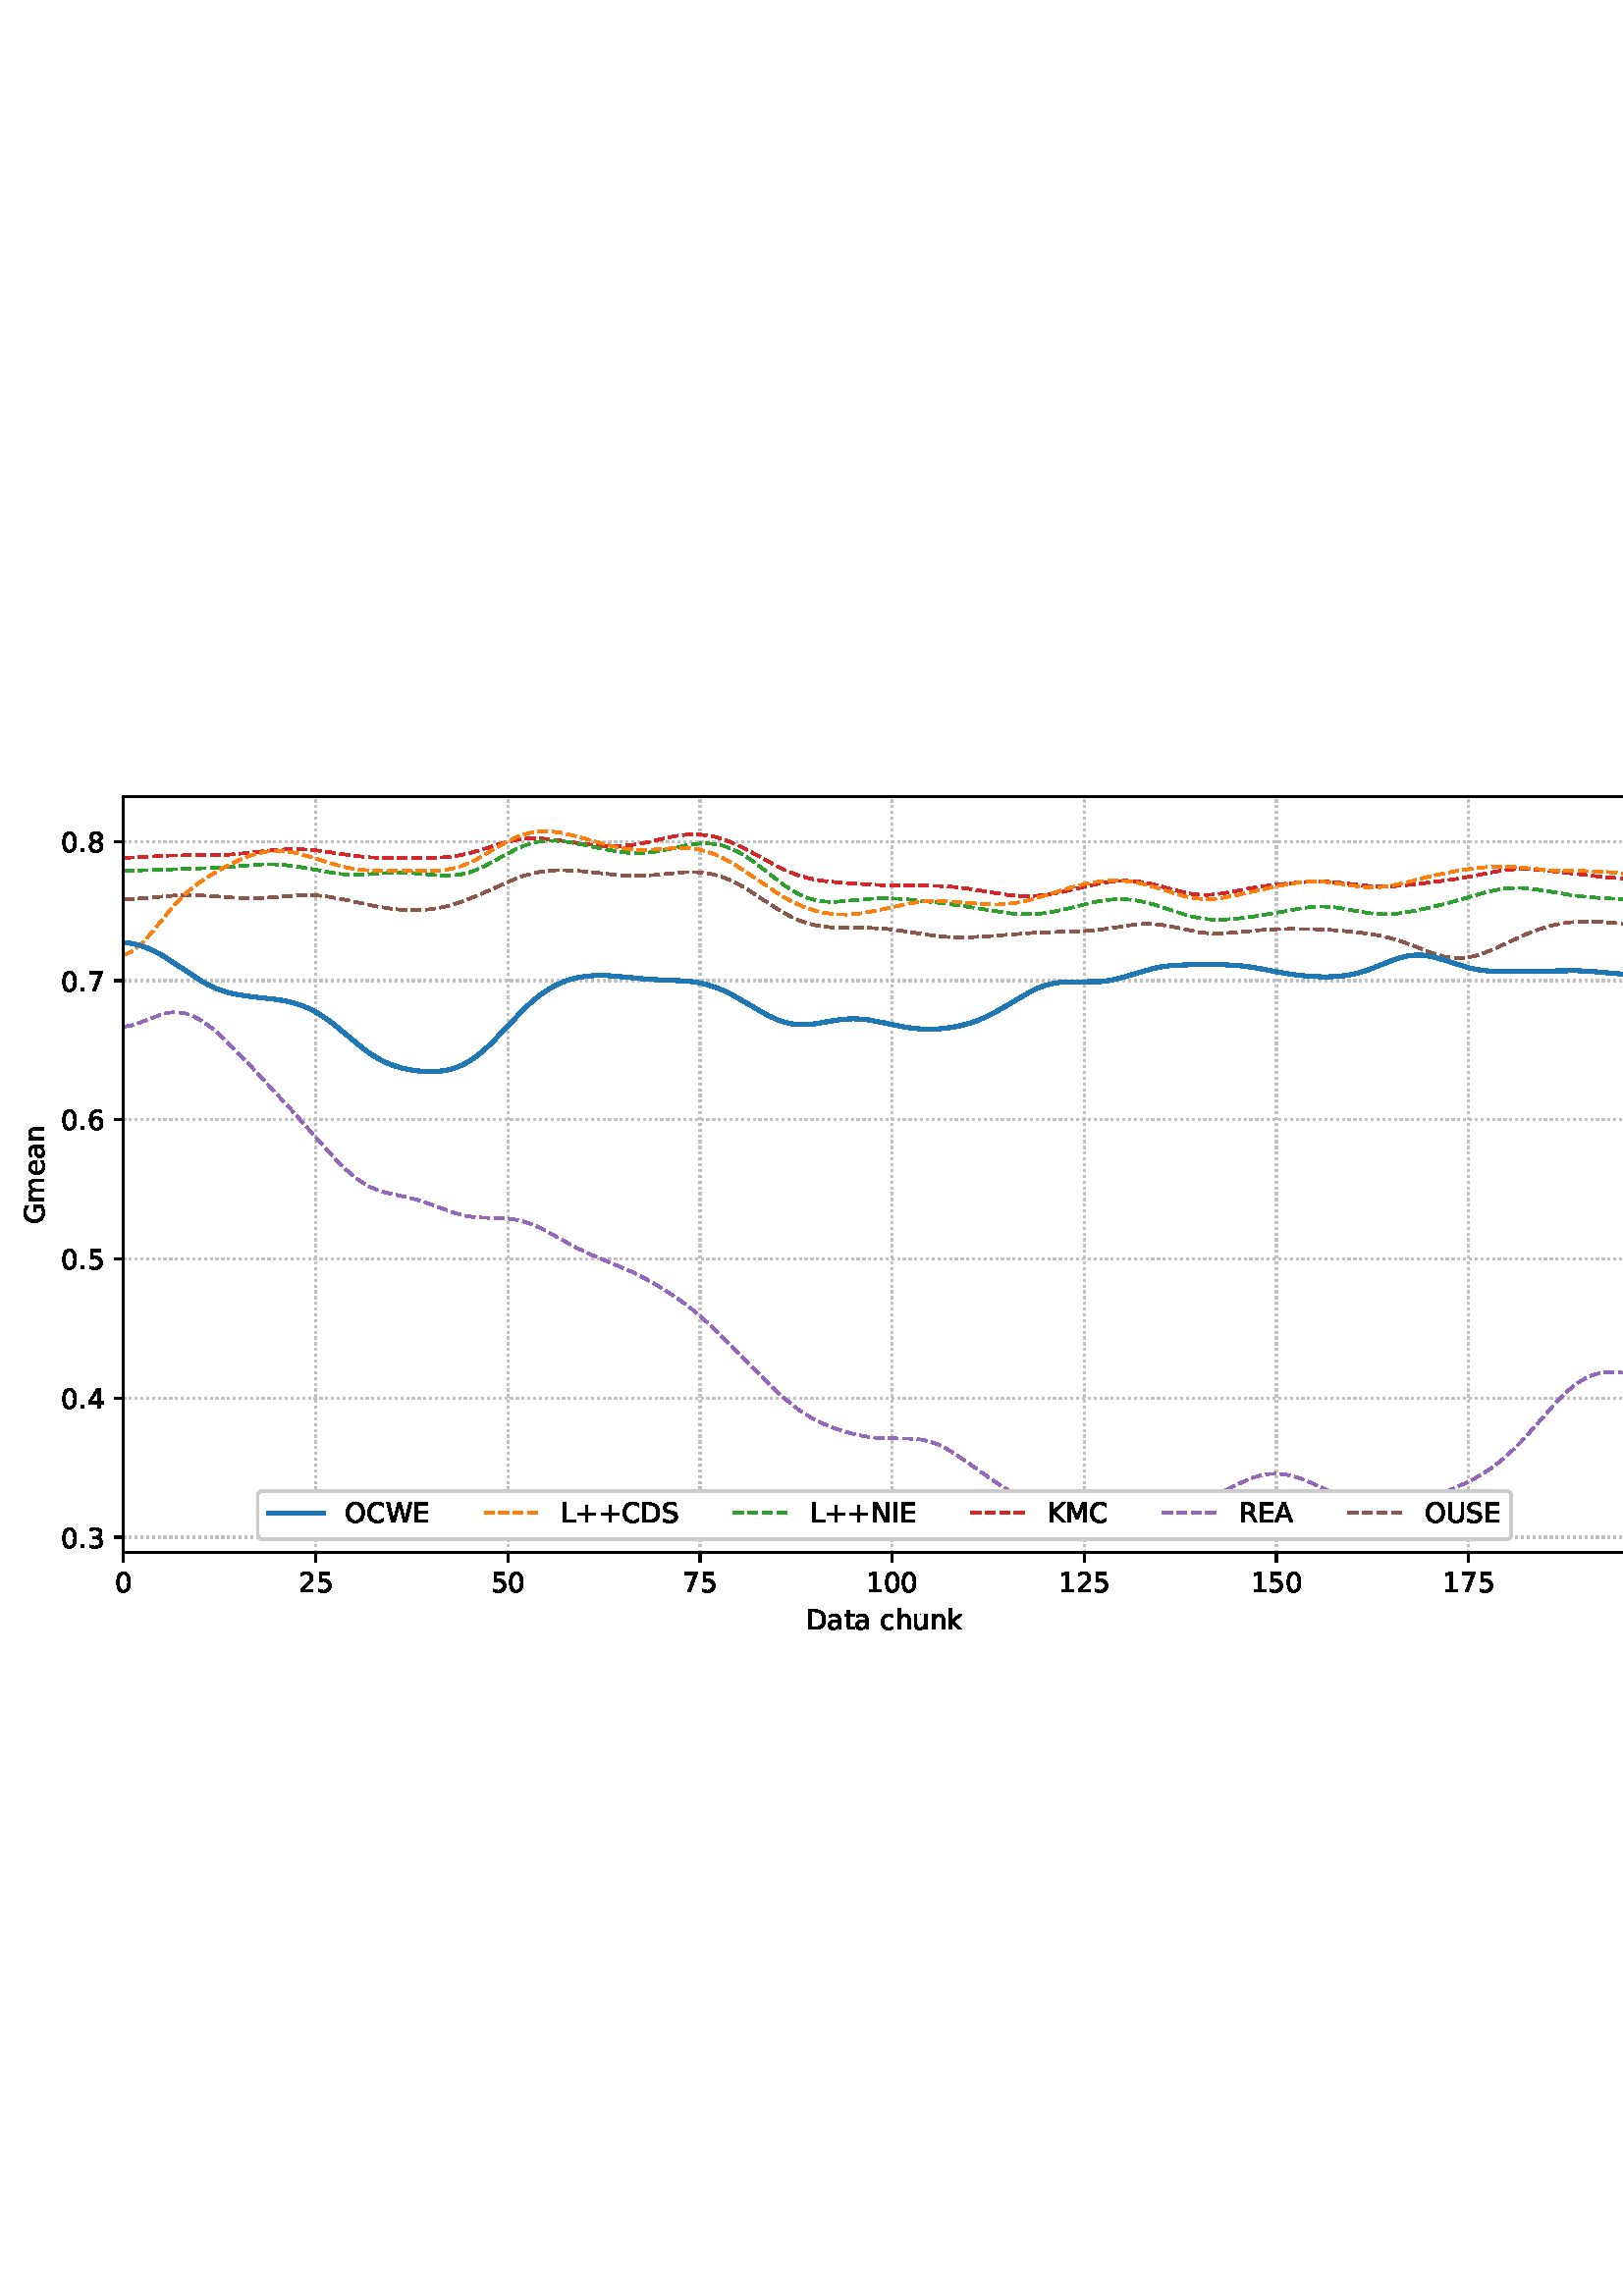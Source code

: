 %!PS-Adobe-3.0 EPSF-3.0
%%Orientation: portrait
%%BoundingBox: 1.511 235.028 610.489 556.972
%%EndComments
%%BeginProlog
/mpldict 8 dict def
mpldict begin
/m { moveto } bind def
/l { lineto } bind def
/r { rlineto } bind def
/c { curveto } bind def
/cl { closepath } bind def
/box {
m
1 index 0 r
0 exch r
neg 0 r
cl
} bind def
/clipbox {
box
clip
newpath
} bind def
%!PS-Adobe-3.0 Resource-Font
%%Copyright: Copyright (c) 2003 by Bitstream, Inc. All Rights Reserved. Copyright (c) 2006 by Tavmjong Bah. All Rights Reserved. DejaVu changes are in public domain 
25 dict begin
/_d{bind def}bind def
/_m{moveto}_d
/_l{lineto}_d
/_cl{closepath eofill}_d
/_c{curveto}_d
/_sc{7 -1 roll{setcachedevice}{pop pop pop pop pop pop}ifelse}_d
/_e{exec}_d
/FontName /DejaVuSans def
/PaintType 0 def
/FontMatrix[.001 0 0 .001 0 0]def
/FontBBox[-1021 -463 1793 1232]def
/FontType 3 def
/Encoding [ /space /plus /period /zero /one /two /three /four /five /six /seven /eight /A /C /D /E /G /I /K /L /M /N /O /R /S /U /W /a /c /e /h /k /m /n /t /u ] def
/FontInfo 10 dict dup begin
/FamilyName (DejaVu Sans) def
/FullName (DejaVu Sans) def
/Notice (Copyright (c) 2003 by Bitstream, Inc. All Rights Reserved. Copyright (c) 2006 by Tavmjong Bah. All Rights Reserved. DejaVu changes are in public domain ) def
/Weight (Book) def
/Version (Version 2.35) def
/ItalicAngle 0.0 def
/isFixedPitch false def
/UnderlinePosition -130 def
/UnderlineThickness 90 def
end readonly def
/CharStrings 37 dict dup begin
/.notdef 0 def
/space{318 0 0 0 0 0 _sc
}_d
/plus{838 0 106 0 732 627 _sc
460 627 _m
460 355 _l
732 355 _l
732 272 _l
460 272 _l
460 0 _l
378 0 _l
378 272 _l
106 272 _l
106 355 _l
378 355 _l
378 627 _l
460 627 _l
_cl}_d
/period{318 0 107 0 210 124 _sc
107 124 _m
210 124 _l
210 0 _l
107 0 _l
107 124 _l
_cl}_d
/zero{636 0 66 -13 570 742 _sc
318 664 _m
267 664 229 639 203 589 _c
177 539 165 464 165 364 _c
165 264 177 189 203 139 _c
229 89 267 64 318 64 _c
369 64 407 89 433 139 _c
458 189 471 264 471 364 _c
471 464 458 539 433 589 _c
407 639 369 664 318 664 _c
318 742 _m
399 742 461 709 505 645 _c
548 580 570 486 570 364 _c
570 241 548 147 505 83 _c
461 19 399 -13 318 -13 _c
236 -13 173 19 130 83 _c
87 147 66 241 66 364 _c
66 486 87 580 130 645 _c
173 709 236 742 318 742 _c
_cl}_d
/one{636 0 110 0 544 729 _sc
124 83 _m
285 83 _l
285 639 _l
110 604 _l
110 694 _l
284 729 _l
383 729 _l
383 83 _l
544 83 _l
544 0 _l
124 0 _l
124 83 _l
_cl}_d
/two{{636 0 73 0 536 742 _sc
192 83 _m
536 83 _l
536 0 _l
73 0 _l
73 83 _l
110 121 161 173 226 239 _c
290 304 331 346 348 365 _c
380 400 402 430 414 455 _c
426 479 433 504 433 528 _c
433 566 419 598 392 622 _c
365 646 330 659 286 659 _c
255 659 222 653 188 643 _c
154 632 117 616 78 594 _c
78 694 _l
118 710 155 722 189 730 _c
223 738 255 742 284 742 _c
}_e{359 742 419 723 464 685 _c
509 647 532 597 532 534 _c
532 504 526 475 515 449 _c
504 422 484 390 454 354 _c
446 344 420 317 376 272 _c
332 227 271 164 192 83 _c
_cl}_e}_d
/three{{636 0 76 -13 556 742 _sc
406 393 _m
453 383 490 362 516 330 _c
542 298 556 258 556 212 _c
556 140 531 84 482 45 _c
432 6 362 -13 271 -13 _c
240 -13 208 -10 176 -4 _c
144 1 110 10 76 22 _c
76 117 _l
103 101 133 89 166 81 _c
198 73 232 69 268 69 _c
330 69 377 81 409 105 _c
441 129 458 165 458 212 _c
458 254 443 288 413 312 _c
383 336 341 349 287 349 _c
}_e{202 349 _l
202 430 _l
291 430 _l
339 430 376 439 402 459 _c
428 478 441 506 441 543 _c
441 580 427 609 401 629 _c
374 649 336 659 287 659 _c
260 659 231 656 200 650 _c
169 644 135 635 98 623 _c
98 711 _l
135 721 170 729 203 734 _c
235 739 266 742 296 742 _c
370 742 429 725 473 691 _c
517 657 539 611 539 553 _c
539 513 527 479 504 451 _c
481 423 448 403 406 393 _c
_cl}_e}_d
/four{636 0 49 0 580 729 _sc
378 643 _m
129 254 _l
378 254 _l
378 643 _l
352 729 _m
476 729 _l
476 254 _l
580 254 _l
580 172 _l
476 172 _l
476 0 _l
378 0 _l
378 172 _l
49 172 _l
49 267 _l
352 729 _l
_cl}_d
/five{{636 0 77 -13 549 729 _sc
108 729 _m
495 729 _l
495 646 _l
198 646 _l
198 467 _l
212 472 227 476 241 478 _c
255 480 270 482 284 482 _c
365 482 429 459 477 415 _c
525 370 549 310 549 234 _c
549 155 524 94 475 51 _c
426 8 357 -13 269 -13 _c
238 -13 207 -10 175 -6 _c
143 -1 111 6 77 17 _c
77 116 _l
106 100 136 88 168 80 _c
199 72 232 69 267 69 _c
}_e{323 69 368 83 401 113 _c
433 143 450 183 450 234 _c
450 284 433 324 401 354 _c
368 384 323 399 267 399 _c
241 399 214 396 188 390 _c
162 384 135 375 108 363 _c
108 729 _l
_cl}_e}_d
/six{{636 0 70 -13 573 742 _sc
330 404 _m
286 404 251 388 225 358 _c
199 328 186 286 186 234 _c
186 181 199 139 225 109 _c
251 79 286 64 330 64 _c
374 64 409 79 435 109 _c
461 139 474 181 474 234 _c
474 286 461 328 435 358 _c
409 388 374 404 330 404 _c
526 713 _m
526 623 _l
501 635 476 644 451 650 _c
425 656 400 659 376 659 _c
310 659 260 637 226 593 _c
}_e{192 549 172 482 168 394 _c
187 422 211 444 240 459 _c
269 474 301 482 336 482 _c
409 482 467 459 509 415 _c
551 371 573 310 573 234 _c
573 159 550 99 506 54 _c
462 9 403 -13 330 -13 _c
246 -13 181 19 137 83 _c
92 147 70 241 70 364 _c
70 479 97 571 152 639 _c
206 707 280 742 372 742 _c
396 742 421 739 447 735 _c
472 730 498 723 526 713 _c
_cl}_e}_d
/seven{636 0 82 0 551 729 _sc
82 729 _m
551 729 _l
551 687 _l
286 0 _l
183 0 _l
432 646 _l
82 646 _l
82 729 _l
_cl}_d
/eight{{636 0 68 -13 568 742 _sc
318 346 _m
271 346 234 333 207 308 _c
180 283 167 249 167 205 _c
167 161 180 126 207 101 _c
234 76 271 64 318 64 _c
364 64 401 76 428 102 _c
455 127 469 161 469 205 _c
469 249 455 283 429 308 _c
402 333 365 346 318 346 _c
219 388 _m
177 398 144 418 120 447 _c
96 476 85 511 85 553 _c
85 611 105 657 147 691 _c
188 725 245 742 318 742 _c
}_e{390 742 447 725 489 691 _c
530 657 551 611 551 553 _c
551 511 539 476 515 447 _c
491 418 459 398 417 388 _c
464 377 501 355 528 323 _c
554 291 568 251 568 205 _c
568 134 546 80 503 43 _c
459 5 398 -13 318 -13 _c
237 -13 175 5 132 43 _c
89 80 68 134 68 205 _c
68 251 81 291 108 323 _c
134 355 171 377 219 388 _c
183 544 _m
183 506 194 476 218 455 _c
}_e{242 434 275 424 318 424 _c
360 424 393 434 417 455 _c
441 476 453 506 453 544 _c
453 582 441 611 417 632 _c
393 653 360 664 318 664 _c
275 664 242 653 218 632 _c
194 611 183 582 183 544 _c
_cl}_e}_d
/A{684 0 8 0 676 729 _sc
342 632 _m
208 269 _l
476 269 _l
342 632 _l
286 729 _m
398 729 _l
676 0 _l
573 0 _l
507 187 _l
178 187 _l
112 0 _l
8 0 _l
286 729 _l
_cl}_d
/C{{698 0 56 -13 644 742 _sc
644 673 _m
644 569 _l
610 599 575 622 537 638 _c
499 653 460 661 418 661 _c
334 661 270 635 226 584 _c
182 533 160 460 160 364 _c
160 268 182 194 226 143 _c
270 92 334 67 418 67 _c
460 67 499 74 537 90 _c
575 105 610 128 644 159 _c
644 56 _l
609 32 572 15 534 4 _c
496 -7 455 -13 412 -13 _c
302 -13 215 20 151 87 _c
}_e{87 154 56 246 56 364 _c
56 481 87 573 151 641 _c
215 708 302 742 412 742 _c
456 742 497 736 535 725 _c
573 713 610 696 644 673 _c
_cl}_e}_d
/D{770 0 98 0 711 729 _sc
197 648 _m
197 81 _l
316 81 _l
416 81 490 103 537 149 _c
583 195 607 267 607 365 _c
607 463 583 534 537 580 _c
490 625 416 648 316 648 _c
197 648 _l
98 729 _m
301 729 _l
442 729 546 699 612 641 _c
678 582 711 490 711 365 _c
711 239 677 147 611 88 _c
545 29 441 0 301 0 _c
98 0 _l
98 729 _l
_cl}_d
/E{632 0 98 0 568 729 _sc
98 729 _m
559 729 _l
559 646 _l
197 646 _l
197 430 _l
544 430 _l
544 347 _l
197 347 _l
197 83 _l
568 83 _l
568 0 _l
98 0 _l
98 729 _l
_cl}_d
/G{{775 0 56 -13 693 742 _sc
595 104 _m
595 300 _l
434 300 _l
434 381 _l
693 381 _l
693 68 _l
655 40 613 20 567 7 _c
521 -6 472 -13 420 -13 _c
306 -13 216 20 152 86 _c
88 152 56 245 56 364 _c
56 482 88 575 152 642 _c
216 708 306 742 420 742 _c
467 742 512 736 555 724 _c
598 712 638 695 674 673 _c
674 568 _l
637 598 598 621 557 637 _c
516 653 473 661 428 661 _c
}_e{338 661 271 636 227 586 _c
182 536 160 462 160 364 _c
160 265 182 191 227 141 _c
271 91 338 67 428 67 _c
462 67 493 70 521 76 _c
549 82 573 91 595 104 _c
_cl}_e}_d
/I{295 0 98 0 197 729 _sc
98 729 _m
197 729 _l
197 0 _l
98 0 _l
98 729 _l
_cl}_d
/K{656 0 98 0 677 729 _sc
98 729 _m
197 729 _l
197 421 _l
524 729 _l
651 729 _l
289 389 _l
677 0 _l
547 0 _l
197 351 _l
197 0 _l
98 0 _l
98 729 _l
_cl}_d
/L{557 0 98 0 552 729 _sc
98 729 _m
197 729 _l
197 83 _l
552 83 _l
552 0 _l
98 0 _l
98 729 _l
_cl}_d
/M{863 0 98 0 765 729 _sc
98 729 _m
245 729 _l
431 233 _l
618 729 _l
765 729 _l
765 0 _l
669 0 _l
669 640 _l
481 140 _l
382 140 _l
194 640 _l
194 0 _l
98 0 _l
98 729 _l
_cl}_d
/N{748 0 98 0 650 729 _sc
98 729 _m
231 729 _l
554 119 _l
554 729 _l
650 729 _l
650 0 _l
517 0 _l
194 610 _l
194 0 _l
98 0 _l
98 729 _l
_cl}_d
/O{787 0 56 -13 731 742 _sc
394 662 _m
322 662 265 635 223 582 _c
181 528 160 456 160 364 _c
160 272 181 199 223 146 _c
265 92 322 66 394 66 _c
465 66 522 92 564 146 _c
606 199 627 272 627 364 _c
627 456 606 528 564 582 _c
522 635 465 662 394 662 _c
394 742 _m
496 742 577 707 639 639 _c
700 571 731 479 731 364 _c
731 248 700 157 639 89 _c
577 21 496 -13 394 -13 _c
291 -13 209 21 148 89 _c
86 157 56 248 56 364 _c
56 479 86 571 148 639 _c
209 707 291 742 394 742 _c
_cl}_d
/R{{695 0 98 0 666 729 _sc
444 342 _m
465 334 486 319 506 296 _c
526 272 546 240 566 199 _c
666 0 _l
560 0 _l
467 187 _l
443 235 419 268 397 284 _c
374 300 343 308 304 308 _c
197 308 _l
197 0 _l
98 0 _l
98 729 _l
321 729 _l
404 729 466 711 507 677 _c
548 642 569 589 569 519 _c
569 473 558 434 537 404 _c
515 374 484 353 444 342 _c
197 648 _m
197 389 _l
321 389 _l
}_e{368 389 404 400 428 422 _c
452 444 465 476 465 519 _c
465 561 452 593 428 615 _c
404 637 368 648 321 648 _c
197 648 _l
_cl}_e}_d
/S{{635 0 66 -13 579 742 _sc
535 705 _m
535 609 _l
497 627 462 640 429 649 _c
395 657 363 662 333 662 _c
279 662 237 651 208 631 _c
179 610 165 580 165 542 _c
165 510 174 485 194 469 _c
213 452 250 439 304 429 _c
364 417 _l
437 403 491 378 526 343 _c
561 307 579 260 579 201 _c
579 130 555 77 508 41 _c
460 5 391 -13 300 -13 _c
265 -13 228 -9 189 -2 _c
}_e{150 5 110 16 69 32 _c
69 134 _l
109 111 148 94 186 83 _c
224 71 262 66 300 66 _c
356 66 399 77 430 99 _c
460 121 476 152 476 194 _c
476 230 465 258 443 278 _c
421 298 385 313 335 323 _c
275 335 _l
201 349 148 372 115 404 _c
82 435 66 478 66 534 _c
66 598 88 649 134 686 _c
179 723 242 742 322 742 _c
356 742 390 739 426 733 _c
461 727 497 717 535 705 _c
}_e{_cl}_e}_d
/U{732 0 87 -13 645 729 _sc
87 729 _m
186 729 _l
186 286 _l
186 208 200 151 228 117 _c
256 83 302 66 366 66 _c
429 66 475 83 503 117 _c
531 151 546 208 546 286 _c
546 729 _l
645 729 _l
645 274 _l
645 178 621 107 574 59 _c
527 11 458 -13 366 -13 _c
274 -13 204 11 157 59 _c
110 107 87 178 87 274 _c
87 729 _l
_cl}_d
/W{989 0 33 0 956 729 _sc
33 729 _m
133 729 _l
286 113 _l
439 729 _l
550 729 _l
703 113 _l
856 729 _l
956 729 _l
773 0 _l
649 0 _l
495 633 _l
340 0 _l
216 0 _l
33 729 _l
_cl}_d
/a{{613 0 60 -13 522 560 _sc
343 275 _m
270 275 220 266 192 250 _c
164 233 150 205 150 165 _c
150 133 160 107 181 89 _c
202 70 231 61 267 61 _c
317 61 357 78 387 114 _c
417 149 432 196 432 255 _c
432 275 _l
343 275 _l
522 312 _m
522 0 _l
432 0 _l
432 83 _l
411 49 385 25 355 10 _c
325 -5 287 -13 243 -13 _c
187 -13 142 2 109 33 _c
76 64 60 106 60 159 _c
}_e{60 220 80 266 122 298 _c
163 329 224 345 306 345 _c
432 345 _l
432 354 _l
432 395 418 427 391 450 _c
364 472 326 484 277 484 _c
245 484 215 480 185 472 _c
155 464 127 453 100 439 _c
100 522 _l
132 534 164 544 195 550 _c
226 556 256 560 286 560 _c
365 560 424 539 463 498 _c
502 457 522 395 522 312 _c
_cl}_e}_d
/c{{550 0 55 -13 488 560 _sc
488 526 _m
488 442 _l
462 456 437 466 411 473 _c
385 480 360 484 334 484 _c
276 484 230 465 198 428 _c
166 391 150 339 150 273 _c
150 206 166 154 198 117 _c
230 80 276 62 334 62 _c
360 62 385 65 411 72 _c
437 79 462 90 488 104 _c
488 21 _l
462 9 436 0 410 -5 _c
383 -10 354 -13 324 -13 _c
242 -13 176 12 128 64 _c
}_e{79 115 55 185 55 273 _c
55 362 79 432 128 483 _c
177 534 244 560 330 560 _c
358 560 385 557 411 551 _c
437 545 463 537 488 526 _c
_cl}_e}_d
/e{{615 0 55 -13 562 560 _sc
562 296 _m
562 252 _l
149 252 _l
153 190 171 142 205 110 _c
238 78 284 62 344 62 _c
378 62 412 66 444 74 _c
476 82 509 95 541 113 _c
541 28 _l
509 14 476 3 442 -3 _c
408 -9 373 -13 339 -13 _c
251 -13 182 12 131 62 _c
80 112 55 181 55 268 _c
55 357 79 428 127 481 _c
175 533 241 560 323 560 _c
397 560 455 536 498 489 _c
}_e{540 441 562 377 562 296 _c
472 322 _m
471 371 457 410 431 440 _c
404 469 368 484 324 484 _c
274 484 234 469 204 441 _c
174 413 156 373 152 322 _c
472 322 _l
_cl}_e}_d
/h{634 0 91 0 549 760 _sc
549 330 _m
549 0 _l
459 0 _l
459 327 _l
459 379 448 417 428 443 _c
408 469 378 482 338 482 _c
289 482 251 466 223 435 _c
195 404 181 362 181 309 _c
181 0 _l
91 0 _l
91 760 _l
181 760 _l
181 462 _l
202 494 227 519 257 535 _c
286 551 320 560 358 560 _c
420 560 468 540 500 501 _c
532 462 549 405 549 330 _c
_cl}_d
/k{579 0 91 0 576 760 _sc
91 760 _m
181 760 _l
181 311 _l
449 547 _l
564 547 _l
274 291 _l
576 0 _l
459 0 _l
181 267 _l
181 0 _l
91 0 _l
91 760 _l
_cl}_d
/m{{974 0 91 0 889 560 _sc
520 442 _m
542 482 569 511 600 531 _c
631 550 668 560 711 560 _c
767 560 811 540 842 500 _c
873 460 889 403 889 330 _c
889 0 _l
799 0 _l
799 327 _l
799 379 789 418 771 444 _c
752 469 724 482 686 482 _c
639 482 602 466 575 435 _c
548 404 535 362 535 309 _c
535 0 _l
445 0 _l
445 327 _l
445 379 435 418 417 444 _c
398 469 369 482 331 482 _c
}_e{285 482 248 466 221 435 _c
194 404 181 362 181 309 _c
181 0 _l
91 0 _l
91 547 _l
181 547 _l
181 462 _l
201 495 226 520 255 536 _c
283 552 317 560 357 560 _c
397 560 430 550 458 530 _c
486 510 506 480 520 442 _c
_cl}_e}_d
/n{634 0 91 0 549 560 _sc
549 330 _m
549 0 _l
459 0 _l
459 327 _l
459 379 448 417 428 443 _c
408 469 378 482 338 482 _c
289 482 251 466 223 435 _c
195 404 181 362 181 309 _c
181 0 _l
91 0 _l
91 547 _l
181 547 _l
181 462 _l
202 494 227 519 257 535 _c
286 551 320 560 358 560 _c
420 560 468 540 500 501 _c
532 462 549 405 549 330 _c
_cl}_d
/t{392 0 27 0 368 702 _sc
183 702 _m
183 547 _l
368 547 _l
368 477 _l
183 477 _l
183 180 _l
183 135 189 106 201 94 _c
213 81 238 75 276 75 _c
368 75 _l
368 0 _l
276 0 _l
206 0 158 13 132 39 _c
106 65 93 112 93 180 _c
93 477 _l
27 477 _l
27 547 _l
93 547 _l
93 702 _l
183 702 _l
_cl}_d
/u{634 0 85 -13 543 560 _sc
85 216 _m
85 547 _l
175 547 _l
175 219 _l
175 167 185 129 205 103 _c
225 77 255 64 296 64 _c
344 64 383 79 411 110 _c
439 141 453 183 453 237 _c
453 547 _l
543 547 _l
543 0 _l
453 0 _l
453 84 _l
431 50 405 26 377 10 _c
348 -5 315 -13 277 -13 _c
214 -13 166 6 134 45 _c
101 83 85 140 85 216 _c
311 560 _m
311 560 _l
_cl}_d
end readonly def

/BuildGlyph
 {exch begin
 CharStrings exch
 2 copy known not{pop /.notdef}if
 true 3 1 roll get exec
 end}_d

/BuildChar {
 1 index /Encoding get exch get
 1 index /BuildGlyph get exec
}_d

FontName currentdict end definefont pop
end
%%EndProlog
mpldict begin
1.511 235.028 translate
608.978 321.944 0 0 clipbox
gsave
0 0 m
608.978 0 l
608.978 321.944 l
0 321.944 l
cl
1.000 setgray
fill
grestore
gsave
43.778 37.544 m
601.778 37.544 l
601.778 314.744 l
43.778 314.744 l
cl
1.000 setgray
fill
grestore
0.800 setlinewidth
1 setlinejoin
0 setlinecap
[0.8 1.32] 0 setdash
0.753 setgray
gsave
558 277.2 43.78 37.54 clipbox
43.778 37.544 m
43.778 314.744 l
stroke
grestore
[] 0 setdash
0.000 setgray
gsave
/o {
gsave
newpath
translate
0.8 setlinewidth
1 setlinejoin
0 setlinecap
0 0 m
0 -3.5 l

gsave
0.000 setgray
fill
grestore
stroke
grestore
} bind def
43.778 37.544 o
grestore
/DejaVuSans findfont
10.000 scalefont
setfont
gsave
40.598 22.95 translate
0.0 rotate
0.0 0 m /zero glyphshow
grestore
[0.8 1.32] 0 setdash
0.753 setgray
gsave
558 277.2 43.78 37.54 clipbox
114.233 37.544 m
114.233 314.744 l
stroke
grestore
[] 0 setdash
0.000 setgray
gsave
/o {
gsave
newpath
translate
0.8 setlinewidth
1 setlinejoin
0 setlinecap
0 0 m
0 -3.5 l

gsave
0.000 setgray
fill
grestore
stroke
grestore
} bind def
114.233 37.544 o
grestore
gsave
107.873 22.95 translate
0.0 rotate
0.0 0 m /two glyphshow
6.362 0 m /five glyphshow
grestore
[0.8 1.32] 0 setdash
0.753 setgray
gsave
558 277.2 43.78 37.54 clipbox
184.687 37.544 m
184.687 314.744 l
stroke
grestore
[] 0 setdash
0.000 setgray
gsave
/o {
gsave
newpath
translate
0.8 setlinewidth
1 setlinejoin
0 setlinecap
0 0 m
0 -3.5 l

gsave
0.000 setgray
fill
grestore
stroke
grestore
} bind def
184.687 37.544 o
grestore
gsave
178.328 22.95 translate
0.0 rotate
0.0 0 m /five glyphshow
6.362 0 m /zero glyphshow
grestore
[0.8 1.32] 0 setdash
0.753 setgray
gsave
558 277.2 43.78 37.54 clipbox
255.142 37.544 m
255.142 314.744 l
stroke
grestore
[] 0 setdash
0.000 setgray
gsave
/o {
gsave
newpath
translate
0.8 setlinewidth
1 setlinejoin
0 setlinecap
0 0 m
0 -3.5 l

gsave
0.000 setgray
fill
grestore
stroke
grestore
} bind def
255.142 37.544 o
grestore
gsave
248.782 22.95 translate
0.0 rotate
0.0 0 m /seven glyphshow
6.362 0 m /five glyphshow
grestore
[0.8 1.32] 0 setdash
0.753 setgray
gsave
558 277.2 43.78 37.54 clipbox
325.596 37.544 m
325.596 314.744 l
stroke
grestore
[] 0 setdash
0.000 setgray
gsave
/o {
gsave
newpath
translate
0.8 setlinewidth
1 setlinejoin
0 setlinecap
0 0 m
0 -3.5 l

gsave
0.000 setgray
fill
grestore
stroke
grestore
} bind def
325.596 37.544 o
grestore
gsave
316.057 22.95 translate
0.0 rotate
0.0 0 m /one glyphshow
6.362 0 m /zero glyphshow
12.725 0 m /zero glyphshow
grestore
[0.8 1.32] 0 setdash
0.753 setgray
gsave
558 277.2 43.78 37.54 clipbox
396.051 37.544 m
396.051 314.744 l
stroke
grestore
[] 0 setdash
0.000 setgray
gsave
/o {
gsave
newpath
translate
0.8 setlinewidth
1 setlinejoin
0 setlinecap
0 0 m
0 -3.5 l

gsave
0.000 setgray
fill
grestore
stroke
grestore
} bind def
396.051 37.544 o
grestore
gsave
386.512 22.95 translate
0.0 rotate
0.0 0 m /one glyphshow
6.362 0 m /two glyphshow
12.725 0 m /five glyphshow
grestore
[0.8 1.32] 0 setdash
0.753 setgray
gsave
558 277.2 43.78 37.54 clipbox
466.505 37.544 m
466.505 314.744 l
stroke
grestore
[] 0 setdash
0.000 setgray
gsave
/o {
gsave
newpath
translate
0.8 setlinewidth
1 setlinejoin
0 setlinecap
0 0 m
0 -3.5 l

gsave
0.000 setgray
fill
grestore
stroke
grestore
} bind def
466.505 37.544 o
grestore
gsave
456.966 22.95 translate
0.0 rotate
0.0 0 m /one glyphshow
6.362 0 m /five glyphshow
12.725 0 m /zero glyphshow
grestore
[0.8 1.32] 0 setdash
0.753 setgray
gsave
558 277.2 43.78 37.54 clipbox
536.96 37.544 m
536.96 314.744 l
stroke
grestore
[] 0 setdash
0.000 setgray
gsave
/o {
gsave
newpath
translate
0.8 setlinewidth
1 setlinejoin
0 setlinecap
0 0 m
0 -3.5 l

gsave
0.000 setgray
fill
grestore
stroke
grestore
} bind def
536.96 37.544 o
grestore
gsave
527.421 22.95 translate
0.0 rotate
0.0 0 m /one glyphshow
6.362 0 m /seven glyphshow
12.725 0 m /five glyphshow
grestore
gsave
294.083 9.278 translate
0.0 rotate
0.0 0 m /D glyphshow
7.7 0 m /a glyphshow
13.828 0 m /t glyphshow
17.749 0 m /a glyphshow
23.877 0 m /space glyphshow
27.056 0 m /c glyphshow
32.554 0 m /h glyphshow
38.892 0 m /u glyphshow
45.229 0 m /n glyphshow
51.567 0 m /k glyphshow
grestore
[0.8 1.32] 0 setdash
0.753 setgray
gsave
558 277.2 43.78 37.54 clipbox
43.778 43.248 m
601.778 43.248 l
stroke
grestore
[] 0 setdash
0.000 setgray
gsave
/o {
gsave
newpath
translate
0.8 setlinewidth
1 setlinejoin
0 setlinecap
0 0 m
-3.5 0 l

gsave
0.000 setgray
fill
grestore
stroke
grestore
} bind def
43.778 43.248 o
grestore
gsave
20.872 39.451 translate
0.0 rotate
0.0 0 m /zero glyphshow
6.362 0 m /period glyphshow
9.541 0 m /three glyphshow
grestore
[0.8 1.32] 0 setdash
0.753 setgray
gsave
558 277.2 43.78 37.54 clipbox
43.778 94.276 m
601.778 94.276 l
stroke
grestore
[] 0 setdash
0.000 setgray
gsave
/o {
gsave
newpath
translate
0.8 setlinewidth
1 setlinejoin
0 setlinecap
0 0 m
-3.5 0 l

gsave
0.000 setgray
fill
grestore
stroke
grestore
} bind def
43.778 94.276 o
grestore
gsave
20.872 90.479 translate
0.0 rotate
0.0 0 m /zero glyphshow
6.362 0 m /period glyphshow
9.541 0 m /four glyphshow
grestore
[0.8 1.32] 0 setdash
0.753 setgray
gsave
558 277.2 43.78 37.54 clipbox
43.778 145.303 m
601.778 145.303 l
stroke
grestore
[] 0 setdash
0.000 setgray
gsave
/o {
gsave
newpath
translate
0.8 setlinewidth
1 setlinejoin
0 setlinecap
0 0 m
-3.5 0 l

gsave
0.000 setgray
fill
grestore
stroke
grestore
} bind def
43.778 145.303 o
grestore
gsave
20.872 141.507 translate
0.0 rotate
0.0 0 m /zero glyphshow
6.362 0 m /period glyphshow
9.541 0 m /five glyphshow
grestore
[0.8 1.32] 0 setdash
0.753 setgray
gsave
558 277.2 43.78 37.54 clipbox
43.778 196.331 m
601.778 196.331 l
stroke
grestore
[] 0 setdash
0.000 setgray
gsave
/o {
gsave
newpath
translate
0.8 setlinewidth
1 setlinejoin
0 setlinecap
0 0 m
-3.5 0 l

gsave
0.000 setgray
fill
grestore
stroke
grestore
} bind def
43.778 196.331 o
grestore
gsave
20.872 192.534 translate
0.0 rotate
0.0 0 m /zero glyphshow
6.362 0 m /period glyphshow
9.541 0 m /six glyphshow
grestore
[0.8 1.32] 0 setdash
0.753 setgray
gsave
558 277.2 43.78 37.54 clipbox
43.778 247.358 m
601.778 247.358 l
stroke
grestore
[] 0 setdash
0.000 setgray
gsave
/o {
gsave
newpath
translate
0.8 setlinewidth
1 setlinejoin
0 setlinecap
0 0 m
-3.5 0 l

gsave
0.000 setgray
fill
grestore
stroke
grestore
} bind def
43.778 247.358 o
grestore
gsave
20.872 243.562 translate
0.0 rotate
0.0 0 m /zero glyphshow
6.362 0 m /period glyphshow
9.541 0 m /seven glyphshow
grestore
[0.8 1.32] 0 setdash
0.753 setgray
gsave
558 277.2 43.78 37.54 clipbox
43.778 298.386 m
601.778 298.386 l
stroke
grestore
[] 0 setdash
0.000 setgray
gsave
/o {
gsave
newpath
translate
0.8 setlinewidth
1 setlinejoin
0 setlinecap
0 0 m
-3.5 0 l

gsave
0.000 setgray
fill
grestore
stroke
grestore
} bind def
43.778 298.386 o
grestore
gsave
20.872 294.589 translate
0.0 rotate
0.0 0 m /zero glyphshow
6.362 0 m /period glyphshow
9.541 0 m /eight glyphshow
grestore
gsave
14.794 158.081 translate
90.0 rotate
0.0 0 m /G glyphshow
7.749 0 m /m glyphshow
17.49 0 m /e glyphshow
23.643 0 m /a glyphshow
29.771 0 m /n glyphshow
grestore
1.000 setlinewidth
[3.7 1.6] 0 setdash
0.549 0.337 0.294 setrgbcolor
gsave
558 277.2 43.78 37.54 clipbox
43.778 277.175 m
49.414 277.461 l
63.505 278.672 l
69.142 278.746 l
74.778 278.473 l
86.051 277.644 l
91.687 277.574 l
97.324 277.859 l
108.596 278.693 l
111.414 278.727 l
114.233 278.63 l
117.051 278.391 l
119.869 278.015 l
125.505 276.949 l
136.778 274.545 l
142.414 273.682 l
145.233 273.401 l
148.051 273.236 l
150.869 273.201 l
153.687 273.31 l
156.505 273.575 l
159.324 274.005 l
162.142 274.603 l
164.96 275.367 l
167.778 276.286 l
173.414 278.519 l
187.505 284.739 l
190.324 285.731 l
193.142 286.544 l
195.96 287.164 l
198.778 287.586 l
201.596 287.823 l
204.414 287.896 l
210.051 287.661 l
215.687 287.108 l
224.142 286.168 l
229.778 285.815 l
232.596 285.795 l
238.233 286.09 l
249.505 287.135 l
252.324 287.196 l
255.142 287.075 l
257.96 286.732 l
260.778 286.137 l
263.596 285.274 l
266.414 284.141 l
269.233 282.75 l
272.051 281.136 l
277.687 277.471 l
283.324 273.745 l
286.142 272.065 l
288.96 270.594 l
291.778 269.372 l
294.596 268.411 l
297.414 267.706 l
300.233 267.228 l
303.051 266.941 l
308.687 266.751 l
317.142 266.721 l
322.778 266.418 l
328.414 265.742 l
342.505 263.611 l
348.142 263.242 l
353.778 263.263 l
359.414 263.565 l
379.142 265.018 l
387.596 265.285 l
396.051 265.56 l
401.687 266.041 l
407.324 266.837 l
412.96 267.705 l
415.778 268.019 l
418.596 268.17 l
421.414 268.117 l
424.233 267.851 l
427.051 267.396 l
438.324 265.094 l
441.142 264.776 l
443.96 264.645 l
446.778 264.688 l
452.414 265.124 l
460.869 265.925 l
466.505 266.229 l
472.142 266.341 l
480.596 266.234 l
486.233 265.965 l
491.869 265.528 l
497.505 264.93 l
503.142 264.096 l
505.96 263.535 l
508.778 262.846 l
511.596 262.014 l
517.233 259.97 l
522.869 257.768 l
525.687 256.817 l
528.505 256.093 l
531.324 255.673 l
534.142 255.606 l
536.96 255.905 l
539.778 256.548 l
542.596 257.481 l
545.414 258.631 l
559.505 265.022 l
562.324 266.057 l
565.142 266.946 l
567.96 267.681 l
570.778 268.258 l
573.596 268.677 l
576.414 268.943 l
579.233 269.066 l
584.869 268.951 l
593.324 268.269 l
598.96 267.869 l
601.778 267.777 l
601.778 267.777 l
stroke
grestore
0.580 0.404 0.741 setrgbcolor
gsave
558 277.2 43.78 37.54 clipbox
43.778 230.441 m
46.596 230.928 l
49.414 231.812 l
57.869 235.052 l
60.687 235.668 l
63.505 235.8 l
66.324 235.384 l
69.142 234.414 l
71.96 232.932 l
74.778 231.009 l
77.596 228.734 l
80.414 226.19 l
86.051 220.592 l
94.505 211.652 l
105.778 199.454 l
114.233 189.963 l
119.869 183.645 l
122.687 180.662 l
125.505 177.914 l
128.324 175.49 l
131.142 173.454 l
133.96 171.834 l
136.778 170.609 l
139.596 169.714 l
145.233 168.467 l
150.869 167.178 l
153.687 166.333 l
159.324 164.279 l
164.96 162.24 l
167.778 161.443 l
170.596 160.871 l
173.414 160.526 l
179.051 160.316 l
184.687 160.107 l
187.505 159.742 l
190.324 159.103 l
193.142 158.167 l
195.96 156.953 l
198.778 155.519 l
210.051 149.286 l
215.687 146.686 l
229.778 140.757 l
235.414 137.906 l
241.051 134.673 l
246.687 130.99 l
249.505 128.941 l
252.324 126.738 l
257.96 121.876 l
263.596 116.527 l
272.051 108.006 l
280.505 99.416 l
283.324 96.698 l
286.142 94.139 l
288.96 91.789 l
291.778 89.688 l
294.596 87.851 l
297.414 86.269 l
300.233 84.914 l
303.051 83.748 l
305.869 82.736 l
308.687 81.854 l
311.505 81.098 l
314.324 80.478 l
317.142 80.011 l
319.96 79.707 l
322.778 79.557 l
334.051 79.351 l
336.869 78.95 l
339.687 78.244 l
342.505 77.2 l
345.324 75.822 l
348.142 74.162 l
353.778 70.303 l
362.233 64.328 l
367.869 60.688 l
373.505 57.361 l
379.142 54.417 l
381.96 53.159 l
384.778 52.093 l
387.596 51.249 l
390.414 50.644 l
393.233 50.279 l
396.051 50.144 l
398.869 50.215 l
401.687 50.464 l
407.324 51.352 l
421.414 54.054 l
435.505 56.083 l
438.324 56.768 l
441.142 57.652 l
443.96 58.738 l
449.596 61.36 l
455.233 64.029 l
458.051 65.129 l
460.869 65.952 l
463.687 66.438 l
466.505 66.559 l
469.324 66.322 l
472.142 65.757 l
474.96 64.912 l
477.778 63.844 l
483.414 61.284 l
489.051 58.561 l
491.869 57.294 l
494.687 56.172 l
497.505 55.257 l
500.324 54.593 l
503.142 54.207 l
505.96 54.107 l
508.778 54.278 l
511.596 54.688 l
514.414 55.291 l
520.051 56.908 l
525.687 58.859 l
531.324 61.068 l
536.96 63.643 l
539.778 65.135 l
542.596 66.81 l
545.414 68.699 l
548.233 70.831 l
551.051 73.221 l
553.869 75.871 l
556.687 78.758 l
562.324 85.051 l
567.96 91.476 l
570.778 94.466 l
573.596 97.153 l
576.414 99.439 l
579.233 101.25 l
582.051 102.557 l
584.869 103.371 l
587.687 103.751 l
590.505 103.793 l
596.142 103.344 l
601.778 102.94 l
601.778 102.94 l
stroke
grestore
0.839 0.153 0.157 setrgbcolor
gsave
558 277.2 43.78 37.54 clipbox
43.778 292.426 m
49.414 292.64 l
60.687 293.25 l
66.324 293.321 l
77.596 293.348 l
83.233 293.632 l
88.869 294.159 l
100.142 295.359 l
105.778 295.606 l
108.596 295.57 l
114.233 295.159 l
119.869 294.4 l
128.324 293.143 l
133.96 292.588 l
139.596 292.347 l
150.869 292.286 l
156.505 292.334 l
162.142 292.646 l
164.96 292.984 l
167.778 293.473 l
170.596 294.115 l
176.233 295.758 l
181.869 297.538 l
184.687 298.314 l
187.505 298.933 l
190.324 299.353 l
193.142 299.558 l
195.96 299.555 l
198.778 299.376 l
204.414 298.671 l
212.869 297.437 l
218.505 296.868 l
221.324 296.724 l
224.142 296.699 l
226.96 296.812 l
229.778 297.074 l
232.596 297.483 l
238.233 298.648 l
243.869 299.941 l
246.687 300.473 l
249.505 300.846 l
252.324 301.013 l
255.142 300.942 l
257.96 300.617 l
260.778 300.039 l
263.596 299.217 l
266.414 298.173 l
269.233 296.932 l
274.869 294.022 l
283.324 289.389 l
286.142 288.017 l
288.96 286.816 l
291.778 285.814 l
294.596 285.015 l
297.414 284.407 l
300.233 283.958 l
305.869 283.376 l
317.142 282.621 l
325.596 282.238 l
334.051 282.187 l
342.505 282.123 l
348.142 281.756 l
353.778 281.042 l
367.869 278.804 l
370.687 278.538 l
373.505 278.398 l
376.324 278.4 l
379.142 278.55 l
381.96 278.844 l
387.596 279.808 l
396.051 281.771 l
401.687 282.997 l
404.505 283.47 l
407.324 283.804 l
410.142 283.969 l
412.96 283.944 l
415.778 283.717 l
418.596 283.292 l
421.414 282.693 l
427.051 281.168 l
432.687 279.694 l
435.505 279.172 l
438.324 278.87 l
441.142 278.812 l
443.96 278.986 l
446.778 279.351 l
452.414 280.394 l
458.051 281.444 l
463.687 282.257 l
472.142 283.153 l
477.778 283.588 l
483.414 283.708 l
486.233 283.594 l
491.869 283.05 l
500.324 282.077 l
503.142 281.908 l
505.96 281.865 l
511.596 282.137 l
520.051 283.035 l
531.324 284.481 l
536.96 285.449 l
548.233 287.613 l
551.051 287.989 l
553.869 288.229 l
556.687 288.314 l
559.505 288.252 l
565.142 287.783 l
584.869 285.549 l
596.142 284.489 l
601.778 284.226 l
601.778 284.226 l
stroke
grestore
0.173 0.627 0.173 setrgbcolor
gsave
558 277.2 43.78 37.54 clipbox
43.778 287.691 m
52.233 287.872 l
77.596 288.755 l
94.505 290.004 l
97.324 290.045 l
100.142 289.971 l
102.96 289.77 l
108.596 289.012 l
122.687 286.523 l
125.505 286.274 l
128.324 286.178 l
131.142 286.227 l
136.778 286.612 l
142.414 286.998 l
145.233 287.054 l
148.051 286.981 l
153.687 286.505 l
159.324 285.964 l
162.142 285.868 l
164.96 285.992 l
167.778 286.394 l
170.596 287.105 l
173.414 288.122 l
176.233 289.405 l
181.869 292.464 l
187.505 295.486 l
190.324 296.725 l
193.142 297.684 l
195.96 298.329 l
198.778 298.661 l
201.596 298.709 l
204.414 298.522 l
207.233 298.156 l
212.869 297.103 l
221.324 295.336 l
226.96 294.445 l
229.778 294.198 l
232.596 294.128 l
235.414 294.251 l
238.233 294.564 l
243.869 295.632 l
249.505 296.87 l
252.324 297.359 l
255.142 297.659 l
257.96 297.703 l
260.778 297.438 l
263.596 296.828 l
266.414 295.857 l
269.233 294.527 l
272.051 292.868 l
274.869 290.934 l
280.505 286.575 l
286.142 282.278 l
288.96 280.424 l
291.778 278.88 l
294.596 277.695 l
297.414 276.882 l
300.233 276.419 l
303.051 276.258 l
305.869 276.327 l
311.505 276.841 l
317.142 277.378 l
322.778 277.578 l
328.414 277.376 l
334.051 276.897 l
345.324 275.611 l
353.778 274.396 l
367.869 272.166 l
370.687 271.888 l
373.505 271.734 l
376.324 271.727 l
379.142 271.878 l
381.96 272.189 l
384.778 272.649 l
390.414 273.911 l
398.869 276.003 l
401.687 276.555 l
404.505 276.96 l
407.324 277.188 l
410.142 277.217 l
412.96 277.039 l
415.778 276.655 l
418.596 276.078 l
421.414 275.334 l
427.051 273.518 l
432.687 271.67 l
435.505 270.9 l
438.324 270.305 l
441.142 269.912 l
443.96 269.727 l
446.778 269.73 l
452.414 270.148 l
458.051 270.873 l
466.505 272.255 l
474.96 273.797 l
477.778 274.202 l
480.596 274.466 l
483.414 274.546 l
486.233 274.424 l
489.051 274.11 l
494.687 273.105 l
500.324 272.115 l
503.142 271.813 l
505.96 271.701 l
508.778 271.79 l
511.596 272.059 l
517.233 272.993 l
522.869 274.21 l
528.505 275.584 l
534.142 277.134 l
542.596 279.588 l
545.414 280.287 l
548.233 280.844 l
551.051 281.217 l
553.869 281.386 l
556.687 281.35 l
559.505 281.131 l
565.142 280.313 l
573.596 278.877 l
579.233 278.169 l
584.869 277.699 l
593.324 277.231 l
601.778 276.993 l
601.778 276.993 l
stroke
grestore
1.000 0.498 0.055 setrgbcolor
gsave
558 277.2 43.78 37.54 clipbox
43.778 256.808 m
46.596 257.917 l
49.414 260.01 l
52.233 262.858 l
55.051 266.176 l
60.687 273.09 l
63.505 276.253 l
66.324 279.066 l
69.142 281.512 l
71.96 283.633 l
74.778 285.5 l
80.414 288.741 l
86.051 291.516 l
88.869 292.69 l
91.687 293.661 l
94.505 294.385 l
97.324 294.829 l
100.142 294.97 l
102.96 294.824 l
105.778 294.42 l
108.596 293.796 l
114.233 292.139 l
119.869 290.356 l
122.687 289.561 l
125.505 288.89 l
128.324 288.37 l
131.142 288.007 l
133.96 287.789 l
139.596 287.662 l
150.869 287.601 l
156.505 287.574 l
159.324 287.707 l
162.142 288.027 l
164.96 288.592 l
167.778 289.439 l
170.596 290.573 l
173.414 291.966 l
179.051 295.243 l
184.687 298.498 l
187.505 299.853 l
190.324 300.922 l
193.142 301.66 l
195.96 302.061 l
198.778 302.144 l
201.596 301.951 l
204.414 301.534 l
207.233 300.948 l
212.869 299.468 l
221.324 297.1 l
224.142 296.432 l
226.96 295.894 l
229.778 295.518 l
232.596 295.321 l
235.414 295.299 l
241.051 295.637 l
246.687 296.029 l
249.505 296.041 l
252.324 295.837 l
255.142 295.37 l
257.96 294.617 l
260.778 293.582 l
263.596 292.285 l
266.414 290.763 l
269.233 289.059 l
274.869 285.301 l
283.324 279.586 l
286.142 277.874 l
288.96 276.333 l
291.778 274.996 l
294.596 273.882 l
297.414 272.997 l
300.233 272.338 l
303.051 271.898 l
305.869 271.663 l
308.687 271.624 l
311.505 271.764 l
314.324 272.068 l
319.96 273.066 l
331.233 275.538 l
334.051 276.003 l
336.869 276.341 l
339.687 276.538 l
342.505 276.596 l
348.142 276.355 l
359.414 275.387 l
362.233 275.285 l
365.051 275.315 l
367.869 275.502 l
370.687 275.855 l
373.505 276.371 l
376.324 277.034 l
381.96 278.677 l
390.414 281.329 l
396.051 282.78 l
398.869 283.326 l
401.687 283.728 l
404.505 283.976 l
407.324 284.057 l
410.142 283.962 l
412.96 283.686 l
415.778 283.226 l
418.596 282.597 l
424.233 280.945 l
429.869 279.147 l
432.687 278.373 l
435.505 277.775 l
438.324 277.403 l
441.142 277.279 l
443.96 277.397 l
446.778 277.725 l
452.414 278.806 l
466.505 281.975 l
472.142 282.992 l
474.96 283.37 l
477.778 283.619 l
480.596 283.712 l
483.414 283.633 l
486.233 283.391 l
491.869 282.579 l
497.505 281.793 l
500.324 281.594 l
503.142 281.594 l
505.96 281.81 l
508.778 282.227 l
514.414 283.49 l
522.869 285.642 l
528.505 286.861 l
534.142 287.876 l
539.778 288.684 l
545.414 289.166 l
548.233 289.235 l
553.869 289.017 l
567.96 287.776 l
573.596 287.623 l
582.051 287.522 l
587.687 287.205 l
598.96 286.228 l
601.778 286.117 l
601.778 286.117 l
stroke
grestore
1.500 setlinewidth
2 setlinecap
[] 0 setdash
0.122 0.467 0.706 setrgbcolor
gsave
558 277.2 43.78 37.54 clipbox
43.778 261.351 m
46.596 261.035 l
49.414 260.403 l
52.233 259.453 l
55.051 258.199 l
57.869 256.67 l
60.687 254.92 l
71.96 247.422 l
74.778 245.867 l
77.596 244.562 l
80.414 243.52 l
83.233 242.727 l
86.051 242.142 l
91.687 241.386 l
100.142 240.434 l
102.96 239.952 l
105.778 239.304 l
108.596 238.439 l
111.414 237.311 l
114.233 235.888 l
117.051 234.16 l
119.869 232.15 l
125.505 227.548 l
131.142 222.877 l
133.96 220.798 l
136.778 218.999 l
139.596 217.519 l
142.414 216.354 l
145.233 215.471 l
148.051 214.827 l
150.869 214.377 l
153.687 214.102 l
156.505 214.005 l
159.324 214.121 l
162.142 214.505 l
164.96 215.218 l
167.778 216.318 l
170.596 217.84 l
173.414 219.79 l
176.233 222.137 l
179.051 224.812 l
184.687 230.744 l
190.324 236.647 l
193.142 239.309 l
195.96 241.67 l
198.778 243.692 l
201.596 245.36 l
204.414 246.687 l
207.233 247.698 l
210.051 248.428 l
212.869 248.913 l
215.687 249.185 l
218.505 249.272 l
221.324 249.207 l
226.96 248.759 l
235.414 247.926 l
241.051 247.62 l
249.505 247.281 l
252.324 246.999 l
255.142 246.543 l
257.96 245.87 l
260.778 244.962 l
263.596 243.815 l
266.414 242.453 l
272.051 239.256 l
277.687 235.905 l
280.505 234.393 l
283.324 233.11 l
286.142 232.13 l
288.96 231.499 l
291.778 231.223 l
294.596 231.272 l
297.414 231.574 l
305.869 232.982 l
308.687 233.281 l
311.505 233.381 l
314.324 233.26 l
317.142 232.935 l
322.778 231.864 l
328.414 230.67 l
331.233 230.181 l
334.051 229.823 l
336.869 229.616 l
339.687 229.568 l
342.505 229.676 l
345.324 229.938 l
348.142 230.354 l
350.96 230.932 l
353.778 231.688 l
356.596 232.641 l
359.414 233.804 l
362.233 235.173 l
365.051 236.723 l
376.324 243.356 l
379.142 244.671 l
381.96 245.694 l
384.778 246.398 l
387.596 246.798 l
390.414 246.951 l
401.687 247.002 l
404.505 247.331 l
407.324 247.871 l
410.142 248.594 l
421.414 251.86 l
424.233 252.413 l
427.051 252.797 l
429.869 253.031 l
435.505 253.209 l
446.778 253.216 l
452.414 252.932 l
458.051 252.231 l
466.505 250.641 l
472.142 249.67 l
477.778 249.027 l
483.414 248.762 l
486.233 248.787 l
489.051 248.941 l
491.869 249.255 l
494.687 249.759 l
497.505 250.472 l
500.324 251.383 l
505.96 253.594 l
508.778 254.709 l
511.596 255.675 l
514.414 256.378 l
517.233 256.736 l
520.051 256.713 l
522.869 256.324 l
525.687 255.638 l
536.96 252.097 l
539.778 251.485 l
542.596 251.066 l
545.414 250.824 l
551.051 250.711 l
576.414 251.042 l
582.051 250.76 l
590.505 250.011 l
596.142 249.523 l
601.778 249.27 l
601.778 249.27 l
stroke
grestore
0.800 setlinewidth
0 setlinejoin
[] 0 setdash
0.000 setgray
gsave
43.778 37.544 m
43.778 314.744 l
stroke
grestore
gsave
601.778 37.544 m
601.778 314.744 l
stroke
grestore
gsave
43.778 37.544 m
601.778 37.544 l
stroke
grestore
gsave
43.778 314.744 m
601.778 314.744 l
stroke
grestore
1.000 setlinewidth
0 setlinecap
0.800 setgray
gsave
94.958 42.544 m
550.598 42.544 l
551.932 42.544 552.598 43.21 552.598 44.544 c
552.598 58.216 l
552.598 59.549 551.932 60.216 550.598 60.216 c
94.958 60.216 l
93.624 60.216 92.958 59.549 92.958 58.216 c
92.958 44.544 l
92.958 43.21 93.624 42.544 94.958 42.544 c
cl
gsave
1.000 setgray
fill
grestore
stroke
grestore
1.500 setlinewidth
1 setlinejoin
2 setlinecap
[] 0 setdash
0.122 0.467 0.706 setrgbcolor
gsave
96.958 52.122 m
116.958 52.122 l
stroke
grestore
0.000 setgray
gsave
124.958 48.622 translate
0.0 rotate
0.0 0 m /O glyphshow
7.871 0 m /C glyphshow
14.854 0 m /W glyphshow
24.741 0 m /E glyphshow
grestore
1.000 setlinewidth
0 setlinecap
[3.7 1.6] 0 setdash
1.000 0.498 0.055 setrgbcolor
gsave
176.02 52.122 m
196.02 52.122 l
stroke
grestore
0.000 setgray
gsave
204.02 48.622 translate
0.0 rotate
0.0 0 m /L glyphshow
5.571 0 m /plus glyphshow
13.95 0 m /plus glyphshow
22.329 0 m /C glyphshow
29.312 0 m /D glyphshow
37.012 0 m /S glyphshow
grestore
0.173 0.627 0.173 setrgbcolor
gsave
267.38 52.122 m
287.38 52.122 l
stroke
grestore
0.000 setgray
gsave
295.38 48.622 translate
0.0 rotate
0.0 0 m /L glyphshow
5.571 0 m /plus glyphshow
13.95 0 m /plus glyphshow
22.329 0 m /N glyphshow
29.81 0 m /I glyphshow
32.759 0 m /E glyphshow
grestore
0.839 0.153 0.157 setrgbcolor
gsave
354.458 52.122 m
374.458 52.122 l
stroke
grestore
0.000 setgray
gsave
382.458 48.622 translate
0.0 rotate
0.0 0 m /K glyphshow
6.558 0 m /M glyphshow
15.186 0 m /C glyphshow
grestore
0.580 0.404 0.741 setrgbcolor
gsave
424.63 52.122 m
444.63 52.122 l
stroke
grestore
0.000 setgray
gsave
452.63 48.622 translate
0.0 rotate
0.0 0 m /R glyphshow
6.948 0 m /E glyphshow
13.267 0 m /A glyphshow
grestore
0.549 0.337 0.294 setrgbcolor
gsave
492.739 52.122 m
512.739 52.122 l
stroke
grestore
0.000 setgray
gsave
520.739 48.622 translate
0.0 rotate
0.0 0 m /O glyphshow
7.871 0 m /U glyphshow
15.19 0 m /S glyphshow
21.538 0 m /E glyphshow
grestore

end
showpage
